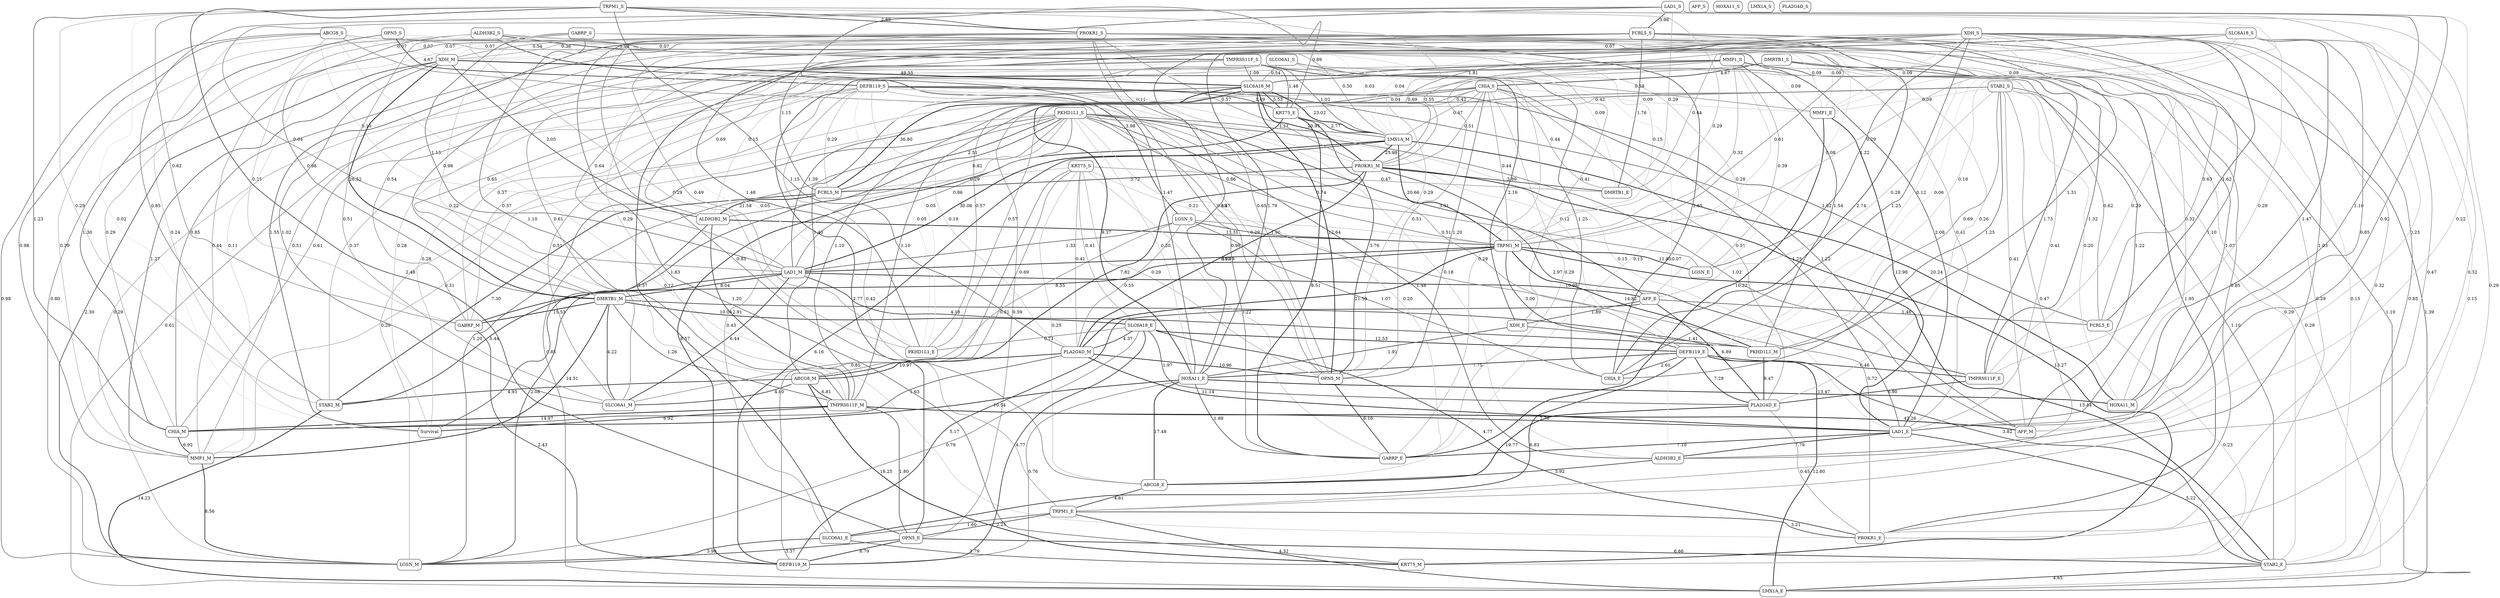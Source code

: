 digraph G{
 ratio=fill;
 node [shape=box, style=rounded];
 edge [arrowhead=none];
"ABCG8_S";
"ABCG8_E";
"ABCG8_M";
"AFP_S";
"AFP_E";
"AFP_M";
"ALDH3B2_S";
"ALDH3B2_E";
"ALDH3B2_M";
"CHIA_S";
"CHIA_E";
"CHIA_M";
"DEFB119_S";
"DEFB119_E";
"DEFB119_M";
"DMRTB1_S";
"DMRTB1_E";
"DMRTB1_M";
"FCRL5_S";
"FCRL5_E";
"FCRL5_M";
"GABRP_S";
"GABRP_E";
"GABRP_M";
"HOXA11_S";
"HOXA11_E";
"HOXA11_M";
"KRT75_S";
"KRT75_E";
"KRT75_M";
"LAD1_S";
"LAD1_E";
"LAD1_M";
"LGSN_S";
"LGSN_E";
"LGSN_M";
"LMX1A_S";
"LMX1A_E";
"LMX1A_M";
"MMP1_S";
"MMP1_E";
"MMP1_M";
"OPN5_S";
"OPN5_E";
"OPN5_M";
"PKHD1L1_S";
"PKHD1L1_E";
"PKHD1L1_M";
"PLA2G4D_S";
"PLA2G4D_E";
"PLA2G4D_M";
"PROKR1_S";
"PROKR1_E";
"PROKR1_M";
"SLC6A18_S";
"SLC6A18_E";
"SLC6A18_M";
"SLCO6A1_S";
"SLCO6A1_E";
"SLCO6A1_M";
"STAB2_S";
"STAB2_E";
"STAB2_M";
"TMPRSS11F_S";
"TMPRSS11F_E";
"TMPRSS11F_M";
"TRPM1_S";
"TRPM1_E";
"TRPM1_M";
"XDH_S";
"XDH_E";
"XDH_M";
"Survival";
"TRPM1_S" -> "Survival" [color="0 0 0.9", label="0.02",style=bold];
"PROKR1_S" -> "LMX1A_M" [color="0 0 0.89738372093", label="0.03",style=bold];
"MMP1_S" -> "LMX1A_M" [color="0 0 0.89476744186", label="0.04",style=bold];
"FCRL5_S" -> "LMX1A_M" [color="0 0 0.892151162791", label="0.04",style=bold];
"TMPRSS11F_S" -> "PKHD1L1_E" [color="0 0 0.889534883721", label="0.05",style=bold];
"DEFB119_S" -> "PKHD1L1_E" [color="0 0 0.886918604651", label="0.05",style=bold];
"SLCO6A1_S" -> "PKHD1L1_E" [color="0 0 0.884302325581", label="0.05",style=bold];
"SLC6A18_S" -> "DEFB119_E" [color="0 0 0.881686046512", label="0.06",style=bold];
"SLCO6A1_S" -> "ALDH3B2_E" [color="0 0 0.879069767442", label="0.07",style=bold];
"OPN5_S" -> "XDH_M" [color="0 0 0.876453488372", label="0.07",style=bold];
"ALDH3B2_S" -> "XDH_M" [color="0 0 0.873837209302", label="0.07",style=bold];
"XDH_S" -> "XDH_M" [color="0 0 0.871220930233", label="0.07",style=bold];
"ABCG8_S" -> "XDH_M" [color="0 0 0.868604651163", label="0.07",style=bold];
"SLC6A18_S" -> "XDH_M" [color="0 0 0.865988372093", label="0.07",style=bold];
"GABRP_S" -> "XDH_M" [color="0 0 0.863372093023", label="0.07",style=bold];
"FCRL5_S" -> "LGSN_E" [color="0 0 0.860755813953", label="0.08",style=bold];
"ABCG8_S" -> "DMRTB1_E" [color="0 0 0.858139534884", label="0.09",style=bold];
"SLC6A18_S" -> "MMP1_E" [color="0 0 0.855523255814", label="0.09",style=bold];
"MMP1_S" -> "MMP1_E" [color="0 0 0.852906976744", label="0.09",style=bold];
"OPN5_S" -> "MMP1_E" [color="0 0 0.850290697674", label="0.09",style=bold];
"GABRP_S" -> "MMP1_E" [color="0 0 0.847674418605", label="0.09",style=bold];
"CHIA_S" -> "MMP1_E" [color="0 0 0.845058139535", label="0.09",style=bold];
"XDH_S" -> "MMP1_E" [color="0 0 0.842441860465", label="0.09",style=bold];
"STAB2_S" -> "MMP1_E" [color="0 0 0.839825581395", label="0.09",style=bold];
"ABCG8_S" -> "ALDH3B2_M" [color="0 0 0.837209302326", label="0.10",style=bold];
"FCRL5_S" -> "MMP1_M" [color="0 0 0.834593023256", label="0.11",style=bold];
"ALDH3B2_S" -> "PROKR1_M" [color="0 0 0.831976744186", label="0.11",style=bold];
"ABCG8_S" -> "PROKR1_E" [color="0 0 0.829360465116", label="0.12",style=bold];
"XDH_S" -> "DEFB119_E" [color="0 0 0.826744186047", label="0.12",style=bold];
"DEFB119_S" -> "DEFB119_E" [color="0 0 0.824127906977", label="0.12",style=bold];
"SLC6A18_S" -> "STAB2_E" [color="0 0 0.821511627907", label="0.15",style=bold];
"DEFB119_S" -> "LAD1_E" [color="0 0 0.818895348837", label="0.15",style=bold];
"MMP1_S" -> "ALDH3B2_M" [color="0 0 0.816279069767", label="0.15",style=bold];
"MMP1_S" -> "GABRP_E" [color="0 0 0.813662790698", label="0.15",style=bold];
"PROKR1_S" -> "STAB2_E" [color="0 0 0.811046511628", label="0.15",style=bold];
"ABCG8_S" -> "TRPM1_M" [color="0 0 0.808430232558", label="0.15",style=bold];
"DEFB119_S" -> "ALDH3B2_E" [color="0 0 0.805813953488", label="0.18",style=bold];
"TRPM1_S" -> "DEFB119_E" [color="0 0 0.803197674419", label="0.18",style=bold];
"DEFB119_S" -> "PLA2G4D_M" [color="0 0 0.800581395349", label="0.19",style=bold];
"STAB2_S" -> "HOXA11_M" [color="0 0 0.797965116279", label="0.20",style=bold];
"PKHD1L1_S" -> "ABCG8_E" [color="0 0 0.795348837209", label="0.20",style=bold];
"PKHD1L1_S" -> "HOXA11_E" [color="0 0 0.79273255814", label="0.20",style=bold];
"KRT75_S" -> "TRPM1_M" [color="0 0 0.79011627907", label="0.21",style=bold];
"LAD1_S" -> "AFP_M" [color="0 0 0.7875", label="0.22",style=bold];
"KRT75_S" -> "GABRP_E" [color="0 0 0.78488372093", label="0.22",style=bold];
"GABRP_S" -> "ABCG8_M" [color="0 0 0.78226744186", label="0.22",style=bold];
"FCRL5_E" -> "KRT75_M" [color="0 0 0.779651162791", label="0.23",style=bold];
"SLC6A18_S" -> "AFP_M" [color="0 0 0.777034883721", label="0.23",style=bold];
"ABCG8_S" -> "Survival" [color="0 0 0.774418604651", label="0.24",style=bold];
"KRT75_S" -> "ABCG8_E" [color="0 0 0.771802325581", label="0.25",style=bold];
"ABCG8_S" -> "GABRP_M" [color="0 0 0.769186046512", label="0.25",style=bold];
"PROKR1_S" -> "PLA2G4D_E" [color="0 0 0.766569767442", label="0.26",style=bold];
"SLCO6A1_S" -> "Survival" [color="0 0 0.763953488372", label="0.28",style=bold];
"DEFB119_S" -> "Survival" [color="0 0 0.761337209302", label="0.28",style=bold];
"SLCO6A1_S" -> "AFP_E" [color="0 0 0.758720930233", label="0.28",style=bold];
"STAB2_S" -> "AFP_E" [color="0 0 0.756104651163", label="0.28",style=bold];
"XDH_S" -> "TMPRSS11F_E" [color="0 0 0.753488372093", label="0.29",style=bold];
"SLC6A18_S" -> "TMPRSS11F_E" [color="0 0 0.750872093023", label="0.29",style=bold];
"XDH_S" -> "TMPRSS11F_M" [color="0 0 0.748255813953", label="0.29",style=bold];
"MMP1_S" -> "STAB2_E" [color="0 0 0.745639534884", label="0.29",style=bold];
"KRT75_S" -> "FCRL5_M" [color="0 0 0.743023255814", label="0.29",style=bold];
"DEFB119_S" -> "FCRL5_M" [color="0 0 0.740406976744", label="0.29",style=bold];
"TRPM1_S" -> "STAB2_M" [color="0 0 0.737790697674", label="0.29",style=bold];
"ALDH3B2_S" -> "MMP1_M" [color="0 0 0.735174418605", label="0.29",style=bold];
"CHIA_S" -> "GABRP_E" [color="0 0 0.732558139535", label="0.29",style=bold];
"SLCO6A1_S" -> "GABRP_E" [color="0 0 0.729941860465", label="0.29",style=bold];
"LAD1_S" -> "DMRTB1_E" [color="0 0 0.727325581395", label="0.29",style=bold];
"TRPM1_S" -> "STAB2_E" [color="0 0 0.724709302326", label="0.29",style=bold];
"TRPM1_S" -> "OPN5_M" [color="0 0 0.722093023256", label="0.29",style=bold];
"TRPM1_S" -> "TRPM1_M" [color="0 0 0.719476744186", label="0.29",style=bold];
"MMP1_S" -> "LMX1A_E" [color="0 0 0.716860465116", label="0.29",style=bold];
"KRT75_S" -> "OPN5_M" [color="0 0 0.714244186047", label="0.29",style=bold];
"DEFB119_S" -> "OPN5_M" [color="0 0 0.711627906977", label="0.29",style=bold];
"CHIA_S" -> "LGSN_M" [color="0 0 0.709011627907", label="0.29",style=bold];
"SLC6A18_S" -> "TRPM1_M" [color="0 0 0.706395348837", label="0.29",style=bold];
"GABRP_S" -> "KRT75_M" [color="0 0 0.703779069767", label="0.29",style=bold];
"ALDH3B2_S" -> "PKHD1L1_E" [color="0 0 0.701162790698", label="0.29",style=bold];
"SLCO6A1_S" -> "LGSN_M" [color="0 0 0.698546511628", label="0.29",style=bold];
"ALDH3B2_S" -> "CHIA_M" [color="0 0 0.695930232558", label="0.29",style=bold];
"PKHD1L1_S" -> "MMP1_M" [color="0 0 0.693313953488", label="0.31",style=bold];
"TRPM1_S" -> "PROKR1_E" [color="0 0 0.690697674419", label="0.32",style=bold];
"XDH_S" -> "PROKR1_E" [color="0 0 0.688081395349", label="0.32",style=bold];
"GABRP_S" -> "HOXA11_M" [color="0 0 0.685465116279", label="0.32",style=bold];
"MMP1_S" -> "TRPM1_M" [color="0 0 0.682848837209", label="0.32",style=bold];
"FCRL5_S" -> "XDH_M" [color="0 0 0.68023255814", label="0.36",style=bold];
"DEFB119_S" -> "STAB2_M" [color="0 0 0.67761627907", label="0.37",style=bold];
"DEFB119_S" -> "GABRP_M" [color="0 0 0.675", label="0.37",style=bold];
"MMP1_S" -> "GABRP_M" [color="0 0 0.67238372093", label="0.37",style=bold];
"MMP1_S" -> "LGSN_E" [color="0 0 0.66976744186", label="0.39",style=bold];
"KRT75_S" -> "SLC6A18_E" [color="0 0 0.667151162791", label="0.41",style=bold];
"KRT75_S" -> "PLA2G4D_M" [color="0 0 0.664534883721", label="0.41",style=bold];
"SLCO6A1_S" -> "LAD1_E" [color="0 0 0.661918604651", label="0.41",style=bold];
"ALDH3B2_S" -> "LAD1_E" [color="0 0 0.659302325581", label="0.41",style=bold];
"ALDH3B2_S" -> "XDH_E" [color="0 0 0.656686046512", label="0.41",style=bold];
"STAB2_S" -> "AFP_M" [color="0 0 0.654069767442", label="0.41",style=bold];
"DEFB119_S" -> "TRPM1_E" [color="0 0 0.651453488372", label="0.42",style=bold];
"CHIA_S" -> "KRT75_E" [color="0 0 0.648837209302", label="0.42",style=bold];
"STAB2_S" -> "KRT75_E" [color="0 0 0.646220930233", label="0.42",style=bold];
"PKHD1L1_S" -> "SLCO6A1_E" [color="0 0 0.643604651163", label="0.43",style=bold];
"GABRP_S" -> "MMP1_M" [color="0 0 0.640988372093", label="0.44",style=bold];
"XDH_S" -> "DMRTB1_E" [color="0 0 0.638372093023", label="0.44",style=bold];
"CHIA_S" -> "DMRTB1_E" [color="0 0 0.635755813953", label="0.44",style=bold];
"CHIA_S" -> "TRPM1_M" [color="0 0 0.633139534884", label="0.44",style=bold];
"PLA2G4D_E" -> "PROKR1_E" [color="0 0 0.630523255814", label="0.45",style=bold];
"CHIA_S" -> "LMX1A_M" [color="0 0 0.627906976744", label="0.47",style=bold];
"KRT75_S" -> "DMRTB1_E" [color="0 0 0.625290697674", label="0.47",style=bold];
"STAB2_S" -> "TRPM1_E" [color="0 0 0.622674418605", label="0.47",style=bold];
"SLC6A18_S" -> "TRPM1_E" [color="0 0 0.620058139535", label="0.47",style=bold];
"PROKR1_S" -> "PKHD1L1_E" [color="0 0 0.617441860465", label="0.49",style=bold];
"ABCG8_S" -> "LMX1A_M" [color="0 0 0.614825581395", label="0.50",style=bold];
"PKHD1L1_S" -> "DEFB119_E" [color="0 0 0.612209302326", label="0.51",style=bold];
"GABRP_S" -> "SLCO6A1_M" [color="0 0 0.609593023256", label="0.51",style=bold];
"MMP1_S" -> "OPN5_M" [color="0 0 0.606976744186", label="0.51",style=bold];
"CHIA_S" -> "PROKR1_M" [color="0 0 0.604360465116", label="0.51",style=bold];
"XDH_S" -> "MMP1_M" [color="0 0 0.601744186047", label="0.51",style=bold];
"CHIA_S" -> "PLA2G4D_E" [color="0 0 0.599127906977", label="0.51",style=bold];
"DEFB119_S" -> "SLCO6A1_M" [color="0 0 0.596511627907", label="0.51",style=bold];
"PROKR1_S" -> "XDH_M" [color="0 0 0.593895348837", label="0.54",style=bold];
"SLCO6A1_S" -> "SLC6A18_M" [color="0 0 0.591279069767", label="0.54",style=bold];
"SLC6A18_S" -> "GABRP_M" [color="0 0 0.588662790698", label="0.54",style=bold];
"SLC6A18_S" -> "PROKR1_M" [color="0 0 0.586046511628", label="0.55",style=bold];
"LGSN_S" -> "PLA2G4D_M" [color="0 0 0.583430232558", label="0.55",style=bold];
"PROKR1_S" -> "PROKR1_M" [color="0 0 0.580813953488", label="0.57",style=bold];
"DMRTB1_S" -> "PKHD1L1_E" [color="0 0 0.578197674419", label="0.57",style=bold];
"STAB2_S" -> "PKHD1L1_E" [color="0 0 0.575581395349", label="0.57",style=bold];
"TMPRSS11F_S" -> "MMP1_E" [color="0 0 0.572965116279", label="0.58",style=bold];
"CHIA_S" -> "OPN5_E" [color="0 0 0.570348837209", label="0.59",style=bold];
"LGSN_S" -> "SLCO6A1_M" [color="0 0 0.56773255814", label="0.61",style=bold];
"TMPRSS11F_S" -> "LMX1A_E" [color="0 0 0.56511627907", label="0.61",style=bold];
"SLC6A18_S" -> "SLCO6A1_M" [color="0 0 0.5625", label="0.61",style=bold];
"SLCO6A1_S" -> "CHIA_M" [color="0 0 0.55988372093", label="0.61",style=bold];
"PROKR1_S" -> "TRPM1_M" [color="0 0 0.55726744186", label="0.61",style=bold];
"TRPM1_S" -> "GABRP_M" [color="0 0 0.554651162791", label="0.62",style=bold];
"STAB2_S" -> "FCRL5_E" [color="0 0 0.552034883721", label="0.62",style=bold];
"PROKR1_S" -> "FCRL5_E" [color="0 0 0.549418604651", label="0.63",style=bold];
"LAD1_S" -> "LAD1_M" [color="0 0 0.546802325581", label="0.64",style=bold];
"TMPRSS11F_S" -> "LAD1_M" [color="0 0 0.544186046512", label="0.64",style=bold];
"SLCO6A1_S" -> "DMRTB1_M" [color="0 0 0.541569767442", label="0.65",style=bold];
"ABCG8_S" -> "OPN5_M" [color="0 0 0.538953488372", label="0.65",style=bold];
"PROKR1_S" -> "OPN5_M" [color="0 0 0.536337209302", label="0.65",style=bold];
"SLCO6A1_S" -> "ALDH3B2_M" [color="0 0 0.533720930233", label="0.69",style=bold];
"KRT75_S" -> "ABCG8_M" [color="0 0 0.531104651163", label="0.69",style=bold];
"STAB2_S" -> "PKHD1L1_M" [color="0 0 0.528488372093", label="0.69",style=bold];
"XDH_S" -> "PROKR1_M" [color="0 0 0.525872093023", label="0.69",style=bold];
"SLC6A18_E" -> "PKHD1L1_E" [color="0 0 0.523255813953", label="0.71",style=bold];
"LGSN_S" -> "PROKR1_E" [color="0 0 0.520639534884", label="0.72",style=bold];
"PKHD1L1_S" -> "LGSN_E" [color="0 0 0.518023255814", label="0.74",style=bold];
"HOXA11_E" -> "DEFB119_M" [color="0 0 0.515406976744", label="0.76",style=bold];
"SLC6A18_E" -> "LGSN_M" [color="0 0 0.512790697674", label="0.79",style=bold];
"PROKR1_S" -> "LGSN_M" [color="0 0 0.510174418605", label="0.80",style=bold];
"PKHD1L1_S" -> "ALDH3B2_M" [color="0 0 0.507558139535", label="0.82",style=bold];
"XDH_S" -> "STAB2_E" [color="0 0 0.504941860465", label="0.85",style=bold];
"SLC6A18_S" -> "LAD1_E" [color="0 0 0.502325581395", label="0.85",style=bold];
"KRT75_S" -> "DEFB119_M" [color="0 0 0.499709302326", label="0.85",style=bold];
"PROKR1_S" -> "ABCG8_E" [color="0 0 0.497093023256", label="0.85",style=bold];
"LAD1_S" -> "STAB2_M" [color="0 0 0.494476744186", label="0.85",style=bold];
"PKHD1L1_S" -> "LMX1A_E" [color="0 0 0.491860465116", label="0.85",style=bold];
"PROKR1_S" -> "PROKR1_E" [color="0 0 0.489244186047", label="0.85",style=bold];
"XDH_S" -> "CHIA_M" [color="0 0 0.486627906977", label="0.85",style=bold];
"PKHD1L1_S" -> "TRPM1_M" [color="0 0 0.484011627907", label="0.86",style=bold];
"PKHD1L1_S" -> "LAD1_M" [color="0 0 0.481395348837", label="0.86",style=bold];
"TRPM1_S" -> "KRT75_E" [color="0 0 0.478779069767", label="0.89",style=bold];
"LAD1_S" -> "LAD1_E" [color="0 0 0.476162790698", label="0.92",style=bold];
"ABCG8_S" -> "MMP1_M" [color="0 0 0.473546511628", label="0.98",style=bold];
"ALDH3B2_S" -> "DMRTB1_M" [color="0 0 0.470930232558", label="0.98",style=bold];
"XDH_S" -> "DMRTB1_M" [color="0 0 0.468313953488", label="0.98",style=bold];
"PROKR1_S" -> "GABRP_E" [color="0 0 0.465697674419", label="0.98",style=bold];
"ABCG8_S" -> "LGSN_M" [color="0 0 0.463081395349", label="0.98",style=bold];
"PKHD1L1_S" -> "AFP_M" [color="0 0 0.460465116279", label="1.02",style=bold];
"TMPRSS11F_S" -> "LMX1A_M" [color="0 0 0.457848837209", label="1.02",style=bold];
"XDH_M" -> "SLCO6A1_M" [color="0 0 0.45523255814", label="1.02",style=bold];
"GABRP_S" -> "ALDH3B2_E" [color="0 0 0.45261627907", label="1.03",style=bold];
"XDH_S" -> "ALDH3B2_E" [color="0 0 0.45", label="1.03",style=bold];
"LGSN_S" -> "CHIA_E" [color="0 0 0.44738372093", label="1.07",style=bold];
"TMPRSS11F_S" -> "SLC6A18_M" [color="0 0 0.44476744186", label="1.09",style=bold];
"LAD1_S" -> "HOXA11_M" [color="0 0 0.442151162791", label="1.10",style=bold];
"STAB2_S" -> "STAB2_E" [color="0 0 0.439534883721", label="1.10",style=bold];
"CHIA_S" -> "TMPRSS11F_M" [color="0 0 0.436918604651", label="1.10",style=bold];
"GABRP_S" -> "LMX1A_E" [color="0 0 0.434302325581", label="1.10",style=bold];
"XDH_S" -> "LAD1_E" [color="0 0 0.431686046512", label="1.10",style=bold];
"GABRP_S" -> "TMPRSS11F_M" [color="0 0 0.429069767442", label="1.10",style=bold];
"STAB2_S" -> "TMPRSS11F_M" [color="0 0 0.426453488372", label="1.10",style=bold];
"PKHD1L1_S" -> "LMX1A_M" [color="0 0 0.423837209302", label="1.11",style=bold];
"TRPM1_S" -> "PLA2G4D_M" [color="0 0 0.421220930233", label="1.15",style=bold];
"XDH_S" -> "FCRL5_M" [color="0 0 0.418604651163", label="1.15",style=bold];
"GABRP_S" -> "LAD1_M" [color="0 0 0.415988372093", label="1.15",style=bold];
"PROKR1_S" -> "KRT75_M" [color="0 0 0.413372093023", label="1.20",style=bold];
"CHIA_S" -> "OPN5_M" [color="0 0 0.410755813953", label="1.20",style=bold];
"PKHD1L1_S" -> "LGSN_M" [color="0 0 0.408139534884", label="1.20",style=bold];
"DEFB119_S" -> "AFP_M" [color="0 0 0.405523255814", label="1.22",style=bold];
"SLCO6A1_S" -> "AFP_M" [color="0 0 0.402906976744", label="1.22",style=bold];
"XDH_S" -> "LGSN_E" [color="0 0 0.400290697674", label="1.22",style=bold];
"TRPM1_S" -> "CHIA_M" [color="0 0 0.397674418605", label="1.23",style=bold];
"STAB2_S" -> "CHIA_E" [color="0 0 0.395058139535", label="1.25",style=bold];
"XDH_S" -> "CHIA_E" [color="0 0 0.392441860465", label="1.25",style=bold];
"SLCO6A1_S" -> "CHIA_E" [color="0 0 0.389825581395", label="1.25",style=bold];
"CHIA_S" -> "LAD1_E" [color="0 0 0.387209302326", label="1.25",style=bold];
"DMRTB1_M" -> "TMPRSS11F_M" [color="0 0 0.384593023256", label="1.26",style=bold];
"XDH_M" -> "MMP1_M" [color="0 0 0.381976744186", label="1.27",style=bold];
"OPN5_S" -> "CHIA_M" [color="0 0 0.379360465116", label="1.30",style=bold];
"FCRL5_S" -> "PKHD1L1_M" [color="0 0 0.376744186047", label="1.31",style=bold];
"DMRTB1_S" -> "TMPRSS11F_E" [color="0 0 0.374127906977", label="1.32",style=bold];
"LGSN_S" -> "LAD1_M" [color="0 0 0.371511627907", label="1.33",style=bold];
"FCRL5_S" -> "LMX1A_E" [color="0 0 0.368895348837", label="1.39",style=bold];
"CHIA_S" -> "LAD1_M" [color="0 0 0.366279069767", label="1.39",style=bold];
"SLC6A18_M" -> "ABCG8_M" [color="0 0 0.363662790698", label="1.40",style=bold];
"XDH_E" -> "PKHD1L1_M" [color="0 0 0.361046511628", label="1.41",style=bold];
"AFP_E" -> "FCRL5_E" [color="0 0 0.358430232558", label="1.46",style=bold];
"LAD1_S" -> "HOXA11_E" [color="0 0 0.355813953488", label="1.47",style=bold];
"SLC6A18_S" -> "HOXA11_M" [color="0 0 0.353197674419", label="1.47",style=bold];
"XDH_S" -> "HOXA11_E" [color="0 0 0.350581395349", label="1.47",style=bold];
"FCRL5_S" -> "PKHD1L1_E" [color="0 0 0.347965116279", label="1.48",style=bold];
"PKHD1L1_S" -> "ALDH3B2_E" [color="0 0 0.345348837209", label="1.48",style=bold];
"TMPRSS11F_S" -> "KRT75_E" [color="0 0 0.34273255814", label="1.48",style=bold];
"DEFB119_S" -> "KRT75_E" [color="0 0 0.34011627907", label="1.49",style=bold];
"MMP1_S" -> "PKHD1L1_M" [color="0 0 0.3375", label="1.54",style=bold];
"FCRL5_S" -> "Survival" [color="0 0 0.33488372093", label="1.55",style=bold];
"TRPM1_E" -> "SLCO6A1_E" [color="0 0 0.33226744186", label="1.60",style=bold];
"DEFB119_S" -> "FCRL5_E" [color="0 0 0.329651162791", label="1.62",style=bold];
"XDH_S" -> "FCRL5_E" [color="0 0 0.327034883721", label="1.62",style=bold];
"PLA2G4D_M" -> "CHIA_M" [color="0 0 0.324418604651", label="1.63",style=bold];
"PROKR1_S" -> "CHIA_E" [color="0 0 0.321802325581", label="1.65",style=bold];
"MMP1_S" -> "TMPRSS11F_E" [color="0 0 0.319186046512", label="1.73",style=bold];
"FCRL5_S" -> "DMRTB1_E" [color="0 0 0.316569767442", label="1.76",style=bold];
"SLCO6A1_E" -> "KRT75_M" [color="0 0 0.313953488372", label="1.79",style=bold];
"SLC6A18_S" -> "HOXA11_E" [color="0 0 0.311337209302", label="1.79",style=bold];
"TMPRSS11F_M" -> "OPN5_E" [color="0 0 0.308720930233", label="1.80",style=bold];
"MMP1_S" -> "SLC6A18_M" [color="0 0 0.306104651163", label="1.81",style=bold];
"PKHD1L1_S" -> "Survival" [color="0 0 0.303488372093", label="1.83",style=bold];
"HOXA11_E" -> "GABRP_E" [color="0 0 0.300872093023", label="1.88",style=bold];
"AFP_E" -> "XDH_E" [color="0 0 0.298255813953", label="1.89",style=bold];
"XDH_E" -> "HOXA11_E" [color="0 0 0.295639534884", label="1.91",style=bold];
"DMRTB1_S" -> "PROKR1_E" [color="0 0 0.293023255814", label="1.95",style=bold];
"LGSN_S" -> "TRPM1_M" [color="0 0 0.290406976744", label="1.96",style=bold];
"SLC6A18_E" -> "PLA2G4D_E" [color="0 0 0.287790697674", label="1.97",style=bold];
"XDH_M" -> "ALDH3B2_M" [color="0 0 0.285174418605", label="2.05",style=bold];
"ABCG8_S" -> "LAD1_E" [color="0 0 0.282558139535", label="2.08",style=bold];
"ALDH3B2_M" -> "LGSN_M" [color="0 0 0.279941860465", label="2.08",style=bold];
"TMPRSS11F_S" -> "XDH_E" [color="0 0 0.277325581395", label="2.16",style=bold];
"TRPM1_E" -> "OPN5_E" [color="0 0 0.274709302326", label="2.25",style=bold];
"XDH_M" -> "LGSN_M" [color="0 0 0.272093023256", label="2.30",style=bold];
"GABRP_M" -> "DEFB119_M" [color="0 0 0.269476744186", label="2.43",style=bold];
"TRPM1_S" -> "OPN5_E" [color="0 0 0.266860465116", label="2.48",style=bold];
"PKHD1L1_S" -> "FCRL5_M" [color="0 0 0.264244186047", label="2.51",style=bold];
"DEFB119_E" -> "CHIA_E" [color="0 0 0.261627906977", label="2.61",style=bold];
"FCRL5_S" -> "CHIA_E" [color="0 0 0.259011627907", label="2.74",style=bold];
"KRT75_E" -> "LMX1A_M" [color="0 0 0.256395348837", label="2.77",style=bold];
"MMP1_S" -> "OPN5_E" [color="0 0 0.253779069767", label="2.77",style=bold];
"TRPM1_S" -> "PROKR1_S" [color="0 0 0.251162790698", label="2.89",style=bold];
"ALDH3B2_M" -> "TMPRSS11F_M" [color="0 0 0.248546511628", label="2.91",style=bold];
"PROKR1_M" -> "TMPRSS11F_E" [color="0 0 0.245930232558", label="2.97",style=bold];
"TRPM1_M" -> "DEFB119_E" [color="0 0 0.243313953488", label="3.00",style=bold];
"TRPM1_E" -> "PROKR1_E" [color="0 0 0.240697674419", label="3.21",style=bold];
"PKHD1L1_S" -> "AFP_E" [color="0 0 0.238081395349", label="3.31",style=bold];
"SLC6A18_S" -> "SLCO6A1_E" [color="0 0 0.235465116279", label="3.37",style=bold];
"OPN5_E" -> "LGSN_M" [color="0 0 0.232848837209", label="3.37",style=bold];
"PROKR1_M" -> "FCRL5_M" [color="0 0 0.23023255814", label="3.72",style=bold];
"KRT75_E" -> "OPN5_M" [color="0 0 0.22761627907", label="3.76",style=bold];
"DMRTB1_M" -> "STAB2_E" [color="0 0 0.225", label="3.82",style=bold];
"PROKR1_M" -> "DMRTB1_E" [color="0 0 0.22238372093", label="3.89",style=bold];
"ALDH3B2_E" -> "ABCG8_E" [color="0 0 0.21976744186", label="3.92",style=bold];
"SLCO6A1_E" -> "LGSN_M" [color="0 0 0.217151162791", label="3.98",style=bold];
"LAD1_S" -> "FCRL5_S" [color="0 0 0.214534883721", label="3.98",style=bold];
"ALDH3B2_S" -> "LGSN_S" [color="0 0 0.211918604651", label="3.98",style=bold];
"ALDH3B2_S" -> "TMPRSS11F_S" [color="0 0 0.209302325581", label="3.98",style=bold];
"LAD1_M" -> "PKHD1L1_M" [color="0 0 0.206686046512", label="4.18",style=bold];
"DMRTB1_M" -> "SLCO6A1_M" [color="0 0 0.204069767442", label="4.22",style=bold];
"TRPM1_E" -> "LMX1A_E" [color="0 0 0.201453488372", label="4.32",style=bold];
"SLC6A18_E" -> "PLA2G4D_M" [color="0 0 0.198837209302", label="4.37",style=bold];
"STAB2_E" -> "LMX1A_E" [color="0 0 0.196220930233", label="4.65",style=bold];
"OPN5_S" -> "DEFB119_S" [color="0 0 0.193604651163", label="4.67",style=bold];
"DMRTB1_S" -> "CHIA_S" [color="0 0 0.190988372093", label="4.67",style=bold];
"SLC6A18_E" -> "PROKR1_E" [color="0 0 0.188372093023", label="4.77",style=bold];
"SLC6A18_E" -> "DEFB119_M" [color="0 0 0.185755813953", label="4.77",style=bold];
"ABCG8_M" -> "SLCO6A1_M" [color="0 0 0.183139534884", label="4.80",style=bold];
"ABCG8_E" -> "TRPM1_E" [color="0 0 0.180523255814", label="4.81",style=bold];
"ABCG8_M" -> "STAB2_M" [color="0 0 0.177906976744", label="4.93",style=bold];
"AFP_E" -> "DEFB119_M" [color="0 0 0.175290697674", label="5.17",style=bold];
"LAD1_E" -> "STAB2_E" [color="0 0 0.172674418605", label="5.22",style=bold];
"LAD1_M" -> "STAB2_M" [color="0 0 0.170058139535", label="5.44",style=bold];
"SLC6A18_M" -> "KRT75_E" [color="0 0 0.167441860465", label="5.53",style=bold];
"OPN5_M" -> "GABRP_E" [color="0 0 0.164825581395", label="6.16",style=bold];
"LMX1A_M" -> "DEFB119_M" [color="0 0 0.162209302326", label="6.16",style=bold];
"LAD1_M" -> "SLCO6A1_M" [color="0 0 0.159593023256", label="6.44",style=bold];
"DEFB119_E" -> "TMPRSS11F_E" [color="0 0 0.156976744186", label="6.46",style=bold];
"OPN5_E" -> "STAB2_E" [color="0 0 0.154360465116", label="6.66",style=bold];
"ABCG8_M" -> "TMPRSS11F_M" [color="0 0 0.151744186047", label="6.81",style=bold];
"DEFB119_E" -> "SLCO6A1_E" [color="0 0 0.149127906977", label="6.83",style=bold];
"AFP_E" -> "PLA2G4D_E" [color="0 0 0.146511627907", label="6.89",style=bold];
"TMPRSS11F_E" -> "PLA2G4D_E" [color="0 0 0.143895348837", label="6.90",style=bold];
"CHIA_M" -> "MMP1_M" [color="0 0 0.141279069767", label="6.92",style=bold];
"TMPRSS11F_M" -> "Survival" [color="0 0 0.138662790698", label="6.92",style=bold];
"LAD1_E" -> "GABRP_E" [color="0 0 0.136046511628", label="7.10",style=bold];
"DEFB119_E" -> "PLA2G4D_E" [color="0 0 0.133430232558", label="7.29",style=bold];
"FCRL5_M" -> "STAB2_M" [color="0 0 0.130813953488", label="7.30",style=bold];
"TMPRSS11F_M" -> "LAD1_E" [color="0 0 0.128197674419", label="7.70",style=bold];
"DEFB119_E" -> "HOXA11_E" [color="0 0 0.125581395349", label="7.75",style=bold];
"LAD1_E" -> "ALDH3B2_E" [color="0 0 0.122965116279", label="7.79",style=bold];
"PROKR1_M" -> "ABCG8_M" [color="0 0 0.120348837209", label="7.82",style=bold];
"LAD1_M" -> "DMRTB1_M" [color="0 0 0.11773255814", label="8.04",style=bold];
"KRT75_E" -> "GABRP_E" [color="0 0 0.11511627907", label="8.51",style=bold];
"TRPM1_M" -> "GABRP_M" [color="0 0 0.1125", label="8.55",style=bold];
"MMP1_M" -> "LGSN_M" [color="0 0 0.10988372093", label="8.56",style=bold];
"KRT75_E" -> "DEFB119_M" [color="0 0 0.10726744186", label="8.57",style=bold];
"OPN5_E" -> "DEFB119_M" [color="0 0 0.104651162791", label="8.79",style=bold];
"TRPM1_M" -> "LAD1_M" [color="0 0 0.102034883721", label="8.99",style=bold];
"SLC6A18_M" -> "HOXA11_E" [color="0 0 0.0994186046512", label="9.37",style=bold];
"PKHD1L1_M" -> "PLA2G4D_E" [color="0 0 0.0968023255814", label="9.47",style=bold];
"DMRTB1_M" -> "SLC6A18_E" [color="0 0 0.0941860465116", label="10.04",style=bold];
"MMP1_E" -> "GABRP_E" [color="0 0 0.0915697674419", label="10.22",style=bold];
"HOXA11_E" -> "CHIA_M" [color="0 0 0.0889534883721", label="10.54",style=bold];
"PLA2G4D_M" -> "OPN5_M" [color="0 0 0.0863372093023", label="10.96",style=bold];
"PLA2G4D_M" -> "ABCG8_M" [color="0 0 0.0837209302326", label="10.97",style=bold];
"LAD1_M" -> "AFP_E" [color="0 0 0.0811046511628", label="10.98",style=bold];
"PLA2G4D_M" -> "LAD1_E" [color="0 0 0.078488372093", label="11.14",style=bold];
"PROKR1_M" -> "PLA2G4D_M" [color="0 0 0.0758720930233", label="11.19",style=bold];
"TRPM1_M" -> "LGSN_E" [color="0 0 0.0732558139535", label="11.85",style=bold];
"SLC6A18_E" -> "DEFB119_E" [color="0 0 0.0706395348837", label="12.53",style=bold];
"SLC6A18_M" -> "OPN5_M" [color="0 0 0.068023255814", label="12.64",style=bold];
"DEFB119_E" -> "LMX1A_E" [color="0 0 0.0654069767442", label="12.80",style=bold];
"MMP1_E" -> "LAD1_E" [color="0 0 0.0627906976744", label="12.98",style=bold];
"PROKR1_M" -> "KRT75_M" [color="0 0 0.0601744186047", label="13.27",style=bold];
"ALDH3B2_M" -> "TRPM1_M" [color="0 0 0.0575581395349", label="13.31",style=bold];
"TRPM1_M" -> "STAB2_E" [color="0 0 0.0549418604651", label="13.44",style=bold];
"HOXA11_E" -> "HOXA11_M" [color="0 0 0.0523255813953", label="13.47",style=bold];
"STAB2_M" -> "LMX1A_E" [color="0 0 0.0497093023256", label="14.23",style=bold];
"DMRTB1_M" -> "MMP1_M" [color="0 0 0.0470930232558", label="14.51",style=bold];
"TRPM1_M" -> "PKHD1L1_M" [color="0 0 0.044476744186", label="14.82",style=bold];
"TMPRSS11F_M" -> "CHIA_M" [color="0 0 0.0418604651163", label="14.97",style=bold];
"DMRTB1_M" -> "GABRP_M" [color="0 0 0.0392441860465", label="15.53",style=bold];
"HOXA11_E" -> "ABCG8_E" [color="0 0 0.0366279069767", label="17.48",style=bold];
"ABCG8_M" -> "KRT75_M" [color="0 0 0.034011627907", label="18.25",style=bold];
"PLA2G4D_E" -> "ABCG8_E" [color="0 0 0.0313953488372", label="19.77",style=bold];
"LMX1A_M" -> "HOXA11_M" [color="0 0 0.0287790697674", label="20.24",style=bold];
"LMX1A_M" -> "TRPM1_M" [color="0 0 0.0261627906977", label="20.66",style=bold];
"SLC6A18_M" -> "PROKR1_M" [color="0 0 0.0235465116279", label="20.95",style=bold];
"FCRL5_M" -> "ALDH3B2_M" [color="0 0 0.0209302325581", label="21.58",style=bold];
"TRPM1_M" -> "PLA2G4D_M" [color="0 0 0.0183139534884", label="21.59",style=bold];
"SLC6A18_M" -> "LMX1A_M" [color="0 0 0.0156976744186", label="23.02",style=bold];
"LMX1A_M" -> "PROKR1_M" [color="0 0 0.0130813953488", label="25.98",style=bold];
"XDH_M" -> "DMRTB1_M" [color="0 0 0.0104651162791", label="26.52",style=bold];
"LMX1A_M" -> "LAD1_M" [color="0 0 0.0078488372093", label="30.06",style=bold];
"SLC6A18_M" -> "FCRL5_M" [color="0 0 0.00523255813953", label="36.80",style=bold];
"TMPRSS11F_M" -> "AFP_M" [color="0 0 0.00261627906977", label="42.26",style=bold];
"XDH_M" -> "SLC6A18_M" [color="0 0 0.0", label="49.55",style=bold];
}
